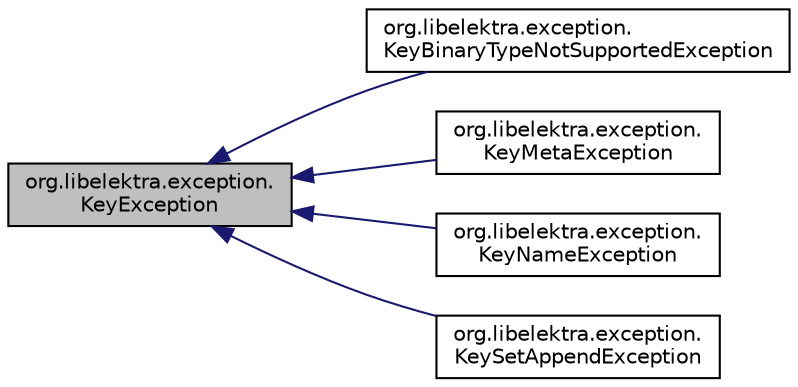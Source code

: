 digraph "org.libelektra.exception.KeyException"
{
 // LATEX_PDF_SIZE
  edge [fontname="Helvetica",fontsize="10",labelfontname="Helvetica",labelfontsize="10"];
  node [fontname="Helvetica",fontsize="10",shape=record];
  rankdir="LR";
  Node1 [label="org.libelektra.exception.\lKeyException",height=0.2,width=0.4,color="black", fillcolor="grey75", style="filled", fontcolor="black",tooltip="Indicates a generic exception in Key occurred."];
  Node1 -> Node2 [dir="back",color="midnightblue",fontsize="10",style="solid",fontname="Helvetica"];
  Node2 [label="org.libelektra.exception.\lKeyBinaryTypeNotSupportedException",height=0.2,width=0.4,color="black", fillcolor="white", style="filled",URL="$classorg_1_1libelektra_1_1exception_1_1KeyBinaryTypeNotSupportedException.html",tooltip="Indicates a key's underlying native key is of type binary    Binary key values are currently not supp..."];
  Node1 -> Node3 [dir="back",color="midnightblue",fontsize="10",style="solid",fontname="Helvetica"];
  Node3 [label="org.libelektra.exception.\lKeyMetaException",height=0.2,width=0.4,color="black", fillcolor="white", style="filled",URL="$classorg_1_1libelektra_1_1exception_1_1KeyMetaException.html",tooltip="Indicates Key#copyMeta(Key, String), Key#copyAllMeta(Key), Key#setMeta(String, String) or Key#removeM..."];
  Node1 -> Node4 [dir="back",color="midnightblue",fontsize="10",style="solid",fontname="Helvetica"];
  Node4 [label="org.libelektra.exception.\lKeyNameException",height=0.2,width=0.4,color="black", fillcolor="white", style="filled",URL="$classorg_1_1libelektra_1_1exception_1_1KeyNameException.html",tooltip="Indicates Key#setName(String), Key#setBaseName(String) or Key#addBaseName(String) failed because the ..."];
  Node1 -> Node5 [dir="back",color="midnightblue",fontsize="10",style="solid",fontname="Helvetica"];
  Node5 [label="org.libelektra.exception.\lKeySetAppendException",height=0.2,width=0.4,color="black", fillcolor="white", style="filled",URL="$classorg_1_1libelektra_1_1exception_1_1KeySetAppendException.html",tooltip="Indicates KeySet#append(KeySet) or KeySet#append(Key) failed, which also might have freed the passed ..."];
}
